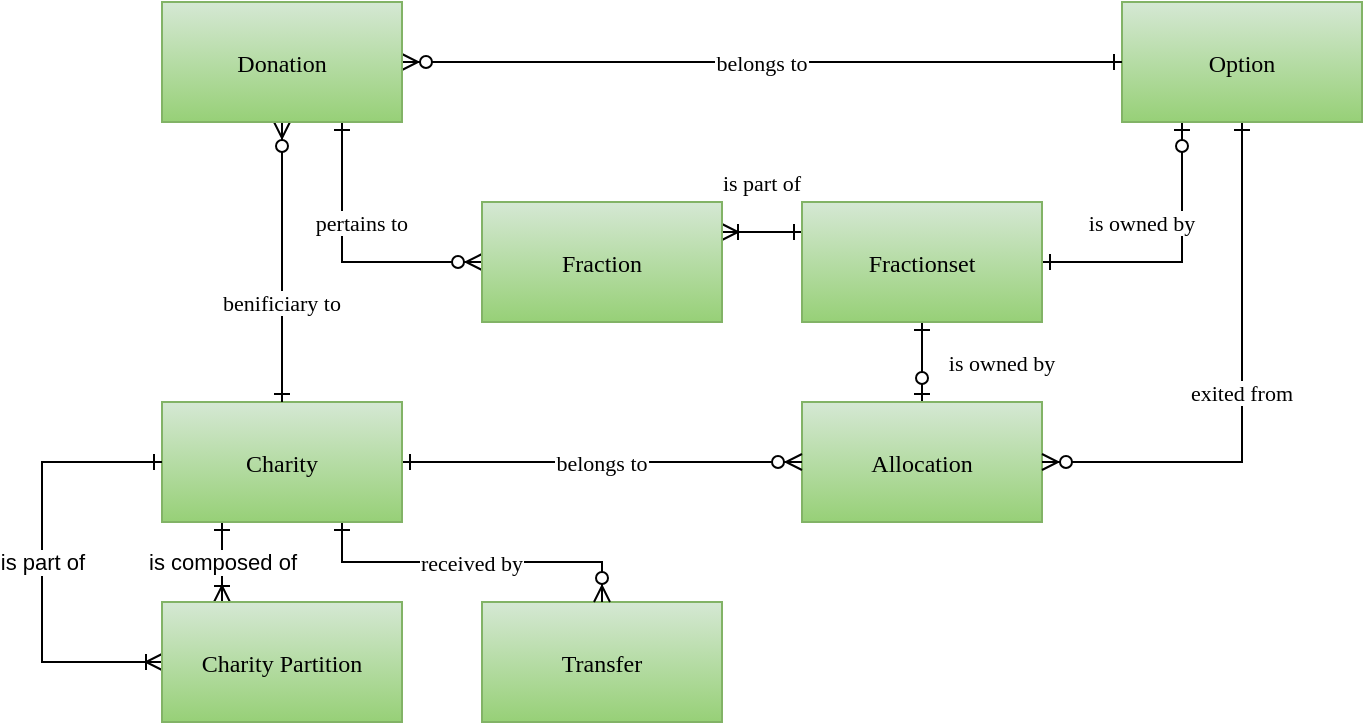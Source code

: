 <mxfile>
    <diagram id="nu_XYP83F8bOdvvS0b1L" name="Page-1">
        <mxGraphModel dx="1258" dy="486" grid="1" gridSize="10" guides="1" tooltips="1" connect="1" arrows="1" fold="1" page="1" pageScale="1" pageWidth="850" pageHeight="1100" math="0" shadow="0">
            <root>
                <mxCell id="0"/>
                <mxCell id="1" parent="0"/>
                <mxCell id="15" value="is owned by" style="edgeStyle=orthogonalEdgeStyle;rounded=0;orthogonalLoop=1;jettySize=auto;exitX=0.5;exitY=0;exitDx=0;exitDy=0;entryX=0.5;entryY=1;entryDx=0;entryDy=0;startArrow=ERzeroToOne;startFill=1;endArrow=ERone;endFill=0;fontFamily=Montserrat;" parent="1" source="2" target="4" edge="1">
                    <mxGeometry y="-40" relative="1" as="geometry">
                        <mxPoint as="offset"/>
                    </mxGeometry>
                </mxCell>
                <mxCell id="2" value="Allocation" style="rounded=0;gradientColor=#97d077;fillColor=#d5e8d4;strokeColor=#82b366;fontFamily=Montserrat;" parent="1" vertex="1">
                    <mxGeometry x="440" y="280" width="120" height="60" as="geometry"/>
                </mxCell>
                <mxCell id="3" value="Transfer" style="rounded=0;gradientColor=#97d077;fillColor=#d5e8d4;strokeColor=#82b366;fontFamily=Montserrat;" parent="1" vertex="1">
                    <mxGeometry x="280" y="380" width="120" height="60" as="geometry"/>
                </mxCell>
                <mxCell id="13" value="is owned by" style="edgeStyle=orthogonalEdgeStyle;rounded=0;orthogonalLoop=1;jettySize=auto;exitX=1;exitY=0.5;exitDx=0;exitDy=0;entryX=0.25;entryY=1;entryDx=0;entryDy=0;startArrow=ERone;startFill=0;endArrow=ERzeroToOne;endFill=1;fontFamily=Montserrat;" parent="1" source="4" target="6" edge="1">
                    <mxGeometry x="0.286" y="20" relative="1" as="geometry">
                        <mxPoint as="offset"/>
                    </mxGeometry>
                </mxCell>
                <mxCell id="20" value="is part of" style="edgeStyle=orthogonalEdgeStyle;rounded=0;orthogonalLoop=1;jettySize=auto;exitX=0;exitY=0.25;exitDx=0;exitDy=0;entryX=1;entryY=0.25;entryDx=0;entryDy=0;startArrow=ERone;startFill=0;endArrow=ERoneToMany;endFill=0;fontFamily=Montserrat;" parent="1" source="4" target="19" edge="1">
                    <mxGeometry y="-25" relative="1" as="geometry">
                        <Array as="points">
                            <mxPoint x="420" y="195"/>
                            <mxPoint x="420" y="195"/>
                        </Array>
                        <mxPoint as="offset"/>
                    </mxGeometry>
                </mxCell>
                <mxCell id="4" value="Fractionset" style="rounded=0;gradientColor=#97d077;fillColor=#d5e8d4;strokeColor=#82b366;fontFamily=Montserrat;" parent="1" vertex="1">
                    <mxGeometry x="440" y="180" width="120" height="60" as="geometry"/>
                </mxCell>
                <mxCell id="14" value="belongs to" style="edgeStyle=orthogonalEdgeStyle;rounded=0;orthogonalLoop=1;jettySize=auto;exitX=1;exitY=0.5;exitDx=0;exitDy=0;entryX=0;entryY=0.5;entryDx=0;entryDy=0;startArrow=ERone;startFill=0;endArrow=ERzeroToMany;endFill=1;fontFamily=Montserrat;" parent="1" source="5" target="2" edge="1">
                    <mxGeometry relative="1" as="geometry"/>
                </mxCell>
                <mxCell id="16" value="received by" style="edgeStyle=orthogonalEdgeStyle;rounded=0;orthogonalLoop=1;jettySize=auto;exitX=0.75;exitY=1;exitDx=0;exitDy=0;startArrow=ERone;startFill=0;endArrow=ERzeroToMany;endFill=1;fontFamily=Montserrat;entryX=0.5;entryY=0;entryDx=0;entryDy=0;" parent="1" edge="1" target="3" source="5">
                    <mxGeometry relative="1" as="geometry">
                        <mxPoint x="180" y="340" as="sourcePoint"/>
                        <mxPoint x="180" y="400" as="targetPoint"/>
                        <Array as="points">
                            <mxPoint x="210" y="360"/>
                            <mxPoint x="340" y="360"/>
                        </Array>
                    </mxGeometry>
                </mxCell>
                <mxCell id="27" value="is composed of" style="edgeStyle=none;html=1;exitX=0.25;exitY=1;exitDx=0;exitDy=0;entryX=0.25;entryY=0;entryDx=0;entryDy=0;startArrow=ERone;startFill=0;endArrow=ERoneToMany;endFill=0;" edge="1" parent="1" source="5" target="25">
                    <mxGeometry relative="1" as="geometry"/>
                </mxCell>
                <mxCell id="5" value="Charity" style="rounded=0;gradientColor=#97d077;fillColor=#d5e8d4;strokeColor=#82b366;fontFamily=Montserrat;" parent="1" vertex="1">
                    <mxGeometry x="120" y="280" width="120" height="60" as="geometry"/>
                </mxCell>
                <mxCell id="18" value="exited from" style="edgeStyle=orthogonalEdgeStyle;rounded=0;orthogonalLoop=1;jettySize=auto;exitX=0.5;exitY=1;exitDx=0;exitDy=0;entryX=1;entryY=0.5;entryDx=0;entryDy=0;startArrow=ERone;startFill=0;endArrow=ERzeroToMany;endFill=1;fontFamily=Montserrat;" parent="1" source="6" target="2" edge="1">
                    <mxGeometry relative="1" as="geometry"/>
                </mxCell>
                <mxCell id="6" value="Option" style="rounded=0;gradientColor=#97d077;fillColor=#d5e8d4;strokeColor=#82b366;fontFamily=Montserrat;" parent="1" vertex="1">
                    <mxGeometry x="600" y="80" width="120" height="60" as="geometry"/>
                </mxCell>
                <mxCell id="9" value="belongs to" style="edgeStyle=orthogonalEdgeStyle;rounded=0;orthogonalLoop=1;jettySize=auto;exitX=1;exitY=0.5;exitDx=0;exitDy=0;entryX=0;entryY=0.5;entryDx=0;entryDy=0;endArrow=ERone;endFill=0;startArrow=ERzeroToMany;startFill=1;fontFamily=Montserrat;" parent="1" source="7" target="6" edge="1">
                    <mxGeometry relative="1" as="geometry"/>
                </mxCell>
                <mxCell id="11" value="benificiary to" style="edgeStyle=orthogonalEdgeStyle;rounded=0;orthogonalLoop=1;jettySize=auto;startArrow=ERzeroToMany;startFill=1;endArrow=ERone;endFill=0;fontFamily=Montserrat;" parent="1" source="7" target="5" edge="1">
                    <mxGeometry x="0.286" relative="1" as="geometry">
                        <mxPoint as="offset"/>
                    </mxGeometry>
                </mxCell>
                <mxCell id="22" value="pertains to" style="edgeStyle=orthogonalEdgeStyle;rounded=0;orthogonalLoop=1;jettySize=auto;exitX=0.75;exitY=1;exitDx=0;exitDy=0;entryX=0;entryY=0.5;entryDx=0;entryDy=0;startArrow=ERone;startFill=0;endArrow=ERzeroToMany;endFill=1;fontFamily=Montserrat;" parent="1" source="7" target="19" edge="1">
                    <mxGeometry x="-0.286" y="10" relative="1" as="geometry">
                        <mxPoint as="offset"/>
                    </mxGeometry>
                </mxCell>
                <mxCell id="7" value="Donation" style="rounded=0;gradientColor=#97d077;fillColor=#d5e8d4;strokeColor=#82b366;fontFamily=Montserrat;" parent="1" vertex="1">
                    <mxGeometry x="120" y="80" width="120" height="60" as="geometry"/>
                </mxCell>
                <mxCell id="19" value="Fraction" style="rounded=0;gradientColor=#97d077;fillColor=#d5e8d4;strokeColor=#82b366;fontFamily=Montserrat;" parent="1" vertex="1">
                    <mxGeometry x="280" y="180" width="120" height="60" as="geometry"/>
                </mxCell>
                <mxCell id="28" value="is part of" style="edgeStyle=orthogonalEdgeStyle;html=1;exitX=0;exitY=0.5;exitDx=0;exitDy=0;entryX=0;entryY=0.5;entryDx=0;entryDy=0;startArrow=ERoneToMany;startFill=0;endArrow=ERone;endFill=0;rounded=0;" edge="1" parent="1" source="25" target="5">
                    <mxGeometry relative="1" as="geometry">
                        <Array as="points">
                            <mxPoint x="60" y="410"/>
                            <mxPoint x="60" y="310"/>
                        </Array>
                    </mxGeometry>
                </mxCell>
                <mxCell id="25" value="Charity Partition" style="rounded=0;gradientColor=#97d077;fillColor=#d5e8d4;strokeColor=#82b366;fontFamily=Montserrat;" vertex="1" parent="1">
                    <mxGeometry x="120" y="380" width="120" height="60" as="geometry"/>
                </mxCell>
            </root>
        </mxGraphModel>
    </diagram>
</mxfile>